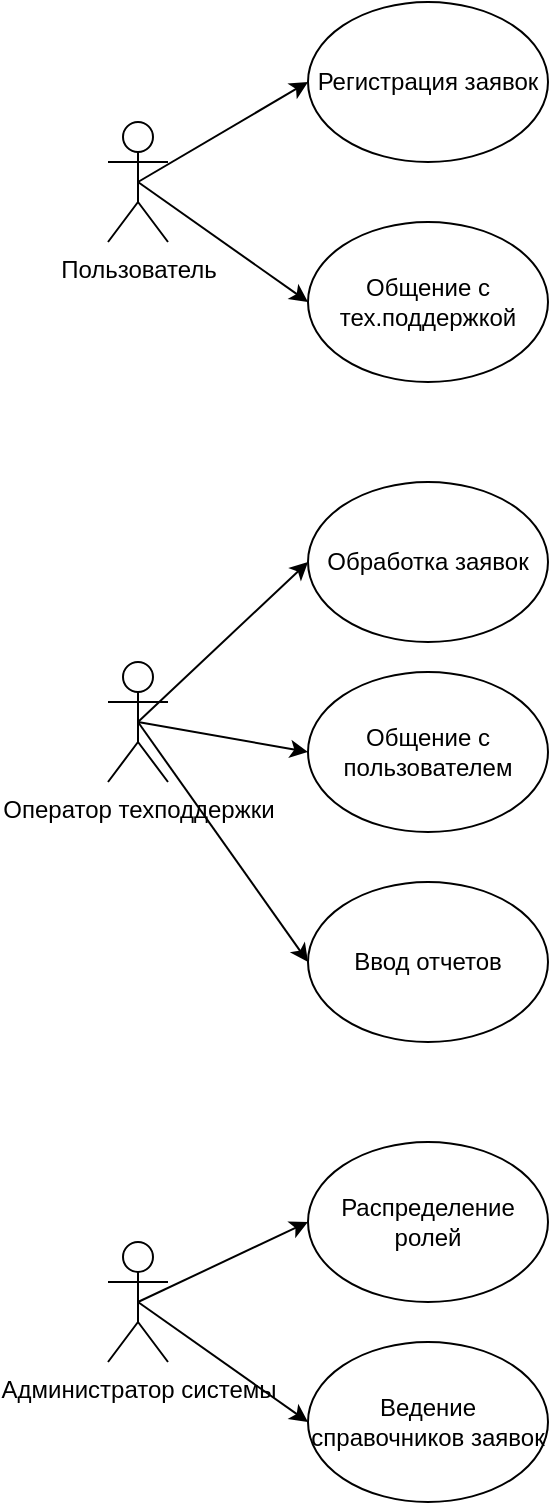 <mxfile version="21.6.8" type="github">
  <diagram name="Страница — 1" id="X80HtvcgmyiM6nKhjebo">
    <mxGraphModel dx="2074" dy="1136" grid="1" gridSize="10" guides="1" tooltips="1" connect="1" arrows="1" fold="1" page="1" pageScale="1" pageWidth="827" pageHeight="1169" math="0" shadow="0">
      <root>
        <mxCell id="0" />
        <mxCell id="1" parent="0" />
        <mxCell id="9qnBR3q0OUblaTdGPCt1-2" value="&lt;div&gt;Пользователь&lt;/div&gt;&lt;div&gt;&lt;br&gt;&lt;/div&gt;" style="shape=umlActor;verticalLabelPosition=bottom;verticalAlign=top;html=1;" vertex="1" parent="1">
          <mxGeometry x="70" y="140" width="30" height="60" as="geometry" />
        </mxCell>
        <mxCell id="9qnBR3q0OUblaTdGPCt1-3" value="Регистрация заявок" style="ellipse;whiteSpace=wrap;html=1;" vertex="1" parent="1">
          <mxGeometry x="170" y="80" width="120" height="80" as="geometry" />
        </mxCell>
        <mxCell id="9qnBR3q0OUblaTdGPCt1-5" value="Общение с тех.поддержкой" style="ellipse;whiteSpace=wrap;html=1;" vertex="1" parent="1">
          <mxGeometry x="170" y="190" width="120" height="80" as="geometry" />
        </mxCell>
        <mxCell id="9qnBR3q0OUblaTdGPCt1-6" value="Оператор техподдержки" style="shape=umlActor;verticalLabelPosition=bottom;verticalAlign=top;html=1;" vertex="1" parent="1">
          <mxGeometry x="70" y="410" width="30" height="60" as="geometry" />
        </mxCell>
        <mxCell id="9qnBR3q0OUblaTdGPCt1-7" value="Обработка заявок" style="ellipse;whiteSpace=wrap;html=1;" vertex="1" parent="1">
          <mxGeometry x="170" y="320" width="120" height="80" as="geometry" />
        </mxCell>
        <mxCell id="9qnBR3q0OUblaTdGPCt1-8" value="Общение с пользователем" style="ellipse;whiteSpace=wrap;html=1;" vertex="1" parent="1">
          <mxGeometry x="170" y="415" width="120" height="80" as="geometry" />
        </mxCell>
        <mxCell id="9qnBR3q0OUblaTdGPCt1-12" value="Ввод отчетов" style="ellipse;whiteSpace=wrap;html=1;" vertex="1" parent="1">
          <mxGeometry x="170" y="520" width="120" height="80" as="geometry" />
        </mxCell>
        <mxCell id="9qnBR3q0OUblaTdGPCt1-14" value="Администратор системы" style="shape=umlActor;verticalLabelPosition=bottom;verticalAlign=top;html=1;" vertex="1" parent="1">
          <mxGeometry x="70" y="700" width="30" height="60" as="geometry" />
        </mxCell>
        <mxCell id="9qnBR3q0OUblaTdGPCt1-15" value="Распределение ролей" style="ellipse;whiteSpace=wrap;html=1;" vertex="1" parent="1">
          <mxGeometry x="170" y="650" width="120" height="80" as="geometry" />
        </mxCell>
        <mxCell id="9qnBR3q0OUblaTdGPCt1-16" value="Ведение справочников заявок" style="ellipse;whiteSpace=wrap;html=1;" vertex="1" parent="1">
          <mxGeometry x="170" y="750" width="120" height="80" as="geometry" />
        </mxCell>
        <mxCell id="9qnBR3q0OUblaTdGPCt1-17" value="" style="endArrow=classic;html=1;rounded=0;entryX=0;entryY=0.5;entryDx=0;entryDy=0;exitX=0.5;exitY=0.5;exitDx=0;exitDy=0;exitPerimeter=0;" edge="1" parent="1" source="9qnBR3q0OUblaTdGPCt1-14" target="9qnBR3q0OUblaTdGPCt1-15">
          <mxGeometry width="50" height="50" relative="1" as="geometry">
            <mxPoint x="390" y="570" as="sourcePoint" />
            <mxPoint x="440" y="520" as="targetPoint" />
          </mxGeometry>
        </mxCell>
        <mxCell id="9qnBR3q0OUblaTdGPCt1-18" value="" style="endArrow=classic;html=1;rounded=0;entryX=0;entryY=0.5;entryDx=0;entryDy=0;exitX=0.5;exitY=0.5;exitDx=0;exitDy=0;exitPerimeter=0;" edge="1" parent="1" target="9qnBR3q0OUblaTdGPCt1-7">
          <mxGeometry width="50" height="50" relative="1" as="geometry">
            <mxPoint x="85" y="440" as="sourcePoint" />
            <mxPoint x="170" y="400" as="targetPoint" />
          </mxGeometry>
        </mxCell>
        <mxCell id="9qnBR3q0OUblaTdGPCt1-19" value="" style="endArrow=classic;html=1;rounded=0;entryX=0;entryY=0.5;entryDx=0;entryDy=0;exitX=0.5;exitY=0.5;exitDx=0;exitDy=0;exitPerimeter=0;" edge="1" parent="1" source="9qnBR3q0OUblaTdGPCt1-14" target="9qnBR3q0OUblaTdGPCt1-16">
          <mxGeometry width="50" height="50" relative="1" as="geometry">
            <mxPoint x="105" y="750" as="sourcePoint" />
            <mxPoint x="190" y="710" as="targetPoint" />
          </mxGeometry>
        </mxCell>
        <mxCell id="9qnBR3q0OUblaTdGPCt1-20" value="" style="endArrow=classic;html=1;rounded=0;entryX=0;entryY=0.5;entryDx=0;entryDy=0;exitX=0.5;exitY=0.5;exitDx=0;exitDy=0;exitPerimeter=0;" edge="1" parent="1" source="9qnBR3q0OUblaTdGPCt1-6" target="9qnBR3q0OUblaTdGPCt1-12">
          <mxGeometry width="50" height="50" relative="1" as="geometry">
            <mxPoint x="115" y="760" as="sourcePoint" />
            <mxPoint x="200" y="720" as="targetPoint" />
          </mxGeometry>
        </mxCell>
        <mxCell id="9qnBR3q0OUblaTdGPCt1-21" value="" style="endArrow=classic;html=1;rounded=0;entryX=0;entryY=0.5;entryDx=0;entryDy=0;exitX=0.5;exitY=0.5;exitDx=0;exitDy=0;exitPerimeter=0;" edge="1" parent="1" source="9qnBR3q0OUblaTdGPCt1-6" target="9qnBR3q0OUblaTdGPCt1-8">
          <mxGeometry width="50" height="50" relative="1" as="geometry">
            <mxPoint x="125" y="770" as="sourcePoint" />
            <mxPoint x="210" y="730" as="targetPoint" />
          </mxGeometry>
        </mxCell>
        <mxCell id="9qnBR3q0OUblaTdGPCt1-22" value="" style="endArrow=classic;html=1;rounded=0;entryX=0;entryY=0.5;entryDx=0;entryDy=0;exitX=0.5;exitY=0.5;exitDx=0;exitDy=0;exitPerimeter=0;" edge="1" parent="1" source="9qnBR3q0OUblaTdGPCt1-2" target="9qnBR3q0OUblaTdGPCt1-3">
          <mxGeometry width="50" height="50" relative="1" as="geometry">
            <mxPoint x="135" y="780" as="sourcePoint" />
            <mxPoint x="220" y="740" as="targetPoint" />
          </mxGeometry>
        </mxCell>
        <mxCell id="9qnBR3q0OUblaTdGPCt1-24" value="" style="endArrow=classic;html=1;rounded=0;entryX=0;entryY=0.5;entryDx=0;entryDy=0;exitX=0.5;exitY=0.5;exitDx=0;exitDy=0;exitPerimeter=0;" edge="1" parent="1" source="9qnBR3q0OUblaTdGPCt1-2" target="9qnBR3q0OUblaTdGPCt1-5">
          <mxGeometry width="50" height="50" relative="1" as="geometry">
            <mxPoint x="155" y="800" as="sourcePoint" />
            <mxPoint x="240" y="760" as="targetPoint" />
          </mxGeometry>
        </mxCell>
      </root>
    </mxGraphModel>
  </diagram>
</mxfile>

